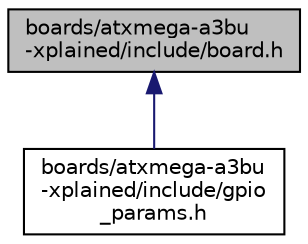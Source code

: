 digraph "boards/atxmega-a3bu-xplained/include/board.h"
{
 // LATEX_PDF_SIZE
  edge [fontname="Helvetica",fontsize="10",labelfontname="Helvetica",labelfontsize="10"];
  node [fontname="Helvetica",fontsize="10",shape=record];
  Node1 [label="boards/atxmega-a3bu\l-xplained/include/board.h",height=0.2,width=0.4,color="black", fillcolor="grey75", style="filled", fontcolor="black",tooltip="Board specific definitions for the ATxmegaA3BU Xplained board."];
  Node1 -> Node2 [dir="back",color="midnightblue",fontsize="10",style="solid",fontname="Helvetica"];
  Node2 [label="boards/atxmega-a3bu\l-xplained/include/gpio\l_params.h",height=0.2,width=0.4,color="black", fillcolor="white", style="filled",URL="$atxmega-a3bu-xplained_2include_2gpio__params_8h.html",tooltip="Configuration of SAUL mapped GPIO pins."];
}
